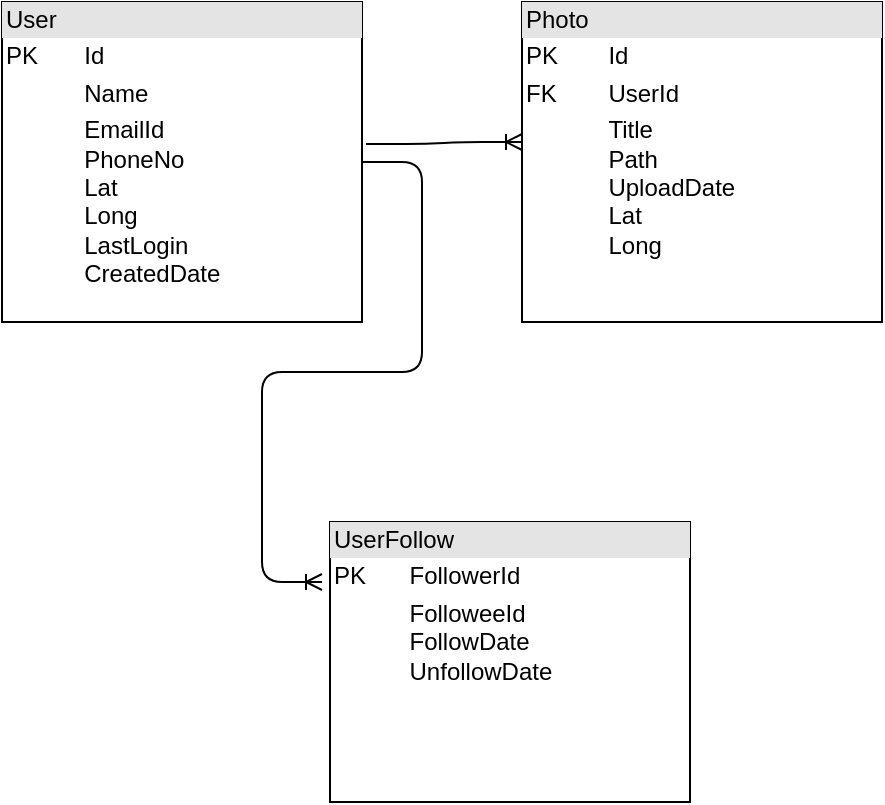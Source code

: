 <mxfile version="14.5.4" type="github">
  <diagram id="tWMCDC6ZcJa4LkvOx37i" name="Page-1">
    <mxGraphModel dx="1230" dy="741" grid="1" gridSize="10" guides="1" tooltips="1" connect="1" arrows="1" fold="1" page="1" pageScale="1" pageWidth="827" pageHeight="1169" math="0" shadow="0">
      <root>
        <mxCell id="0" />
        <mxCell id="1" parent="0" />
        <mxCell id="uNDmgz5BOmBoZT0lD4bf-1" value="&lt;div style=&quot;box-sizing: border-box ; width: 100% ; background: #e4e4e4 ; padding: 2px&quot;&gt;User&lt;/div&gt;&lt;table style=&quot;width: 100% ; font-size: 1em&quot; cellpadding=&quot;2&quot; cellspacing=&quot;0&quot;&gt;&lt;tbody&gt;&lt;tr&gt;&lt;td&gt;PK&lt;/td&gt;&lt;td&gt;Id&lt;/td&gt;&lt;/tr&gt;&lt;tr&gt;&lt;td&gt;&lt;br&gt;&lt;/td&gt;&lt;td&gt;Name&lt;/td&gt;&lt;/tr&gt;&lt;tr&gt;&lt;td&gt;&lt;/td&gt;&lt;td&gt;EmailId&lt;br&gt;PhoneNo&lt;br&gt;Lat&amp;nbsp;&lt;br&gt;Long&lt;br&gt;LastLogin&lt;br&gt;CreatedDate&lt;/td&gt;&lt;/tr&gt;&lt;/tbody&gt;&lt;/table&gt;" style="verticalAlign=top;align=left;overflow=fill;html=1;" vertex="1" parent="1">
          <mxGeometry x="160" y="100" width="180" height="160" as="geometry" />
        </mxCell>
        <mxCell id="uNDmgz5BOmBoZT0lD4bf-2" value="&lt;div style=&quot;box-sizing: border-box ; width: 100% ; background: #e4e4e4 ; padding: 2px&quot;&gt;Photo&lt;/div&gt;&lt;table style=&quot;width: 100% ; font-size: 1em&quot; cellpadding=&quot;2&quot; cellspacing=&quot;0&quot;&gt;&lt;tbody&gt;&lt;tr&gt;&lt;td&gt;PK&lt;/td&gt;&lt;td&gt;Id&lt;/td&gt;&lt;/tr&gt;&lt;tr&gt;&lt;td&gt;FK&lt;/td&gt;&lt;td&gt;UserId&lt;/td&gt;&lt;/tr&gt;&lt;tr&gt;&lt;td&gt;&lt;/td&gt;&lt;td&gt;Title&lt;br&gt;Path&lt;br&gt;UploadDate&lt;br&gt;Lat&lt;br&gt;Long&lt;br&gt;&lt;br&gt;&lt;/td&gt;&lt;/tr&gt;&lt;/tbody&gt;&lt;/table&gt;" style="verticalAlign=top;align=left;overflow=fill;html=1;" vertex="1" parent="1">
          <mxGeometry x="420" y="100" width="180" height="160" as="geometry" />
        </mxCell>
        <mxCell id="uNDmgz5BOmBoZT0lD4bf-3" value="&lt;div style=&quot;box-sizing: border-box ; width: 100% ; background: #e4e4e4 ; padding: 2px&quot;&gt;UserFollow&lt;/div&gt;&lt;table style=&quot;width: 100% ; font-size: 1em&quot; cellpadding=&quot;2&quot; cellspacing=&quot;0&quot;&gt;&lt;tbody&gt;&lt;tr&gt;&lt;td&gt;PK&lt;br&gt;&lt;/td&gt;&lt;td&gt;FollowerId&lt;/td&gt;&lt;/tr&gt;&lt;tr&gt;&lt;td&gt;&lt;br&gt;&lt;/td&gt;&lt;td&gt;FolloweeId&lt;br&gt;FollowDate&lt;br&gt;UnfollowDate&lt;/td&gt;&lt;/tr&gt;&lt;tr&gt;&lt;td&gt;&lt;/td&gt;&lt;td&gt;&lt;br&gt;&lt;/td&gt;&lt;/tr&gt;&lt;/tbody&gt;&lt;/table&gt;" style="verticalAlign=top;align=left;overflow=fill;html=1;" vertex="1" parent="1">
          <mxGeometry x="324" y="360" width="180" height="140" as="geometry" />
        </mxCell>
        <mxCell id="uNDmgz5BOmBoZT0lD4bf-4" value="" style="edgeStyle=entityRelationEdgeStyle;fontSize=12;html=1;endArrow=ERoneToMany;exitX=1.011;exitY=0.444;exitDx=0;exitDy=0;exitPerimeter=0;" edge="1" parent="1" source="uNDmgz5BOmBoZT0lD4bf-1">
          <mxGeometry width="100" height="100" relative="1" as="geometry">
            <mxPoint x="324" y="270" as="sourcePoint" />
            <mxPoint x="420" y="170" as="targetPoint" />
          </mxGeometry>
        </mxCell>
        <mxCell id="uNDmgz5BOmBoZT0lD4bf-5" value="" style="edgeStyle=entityRelationEdgeStyle;fontSize=12;html=1;endArrow=ERoneToMany;" edge="1" parent="1" source="uNDmgz5BOmBoZT0lD4bf-1">
          <mxGeometry width="100" height="100" relative="1" as="geometry">
            <mxPoint x="360" y="460" as="sourcePoint" />
            <mxPoint x="320" y="390" as="targetPoint" />
          </mxGeometry>
        </mxCell>
      </root>
    </mxGraphModel>
  </diagram>
</mxfile>

